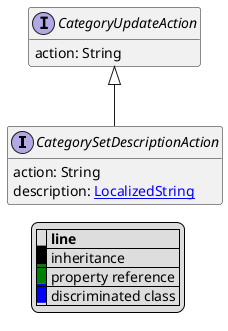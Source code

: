 @startuml

hide empty fields
hide empty methods
legend
|= |= line |
|<back:black>   </back>| inheritance |
|<back:green>   </back>| property reference |
|<back:blue>   </back>| discriminated class |
endlegend
interface CategorySetDescriptionAction [[CategorySetDescriptionAction.svg]] extends CategoryUpdateAction {
    action: String
    description: [[LocalizedString.svg LocalizedString]]
}
interface CategoryUpdateAction [[CategoryUpdateAction.svg]]  {
    action: String
}





@enduml
